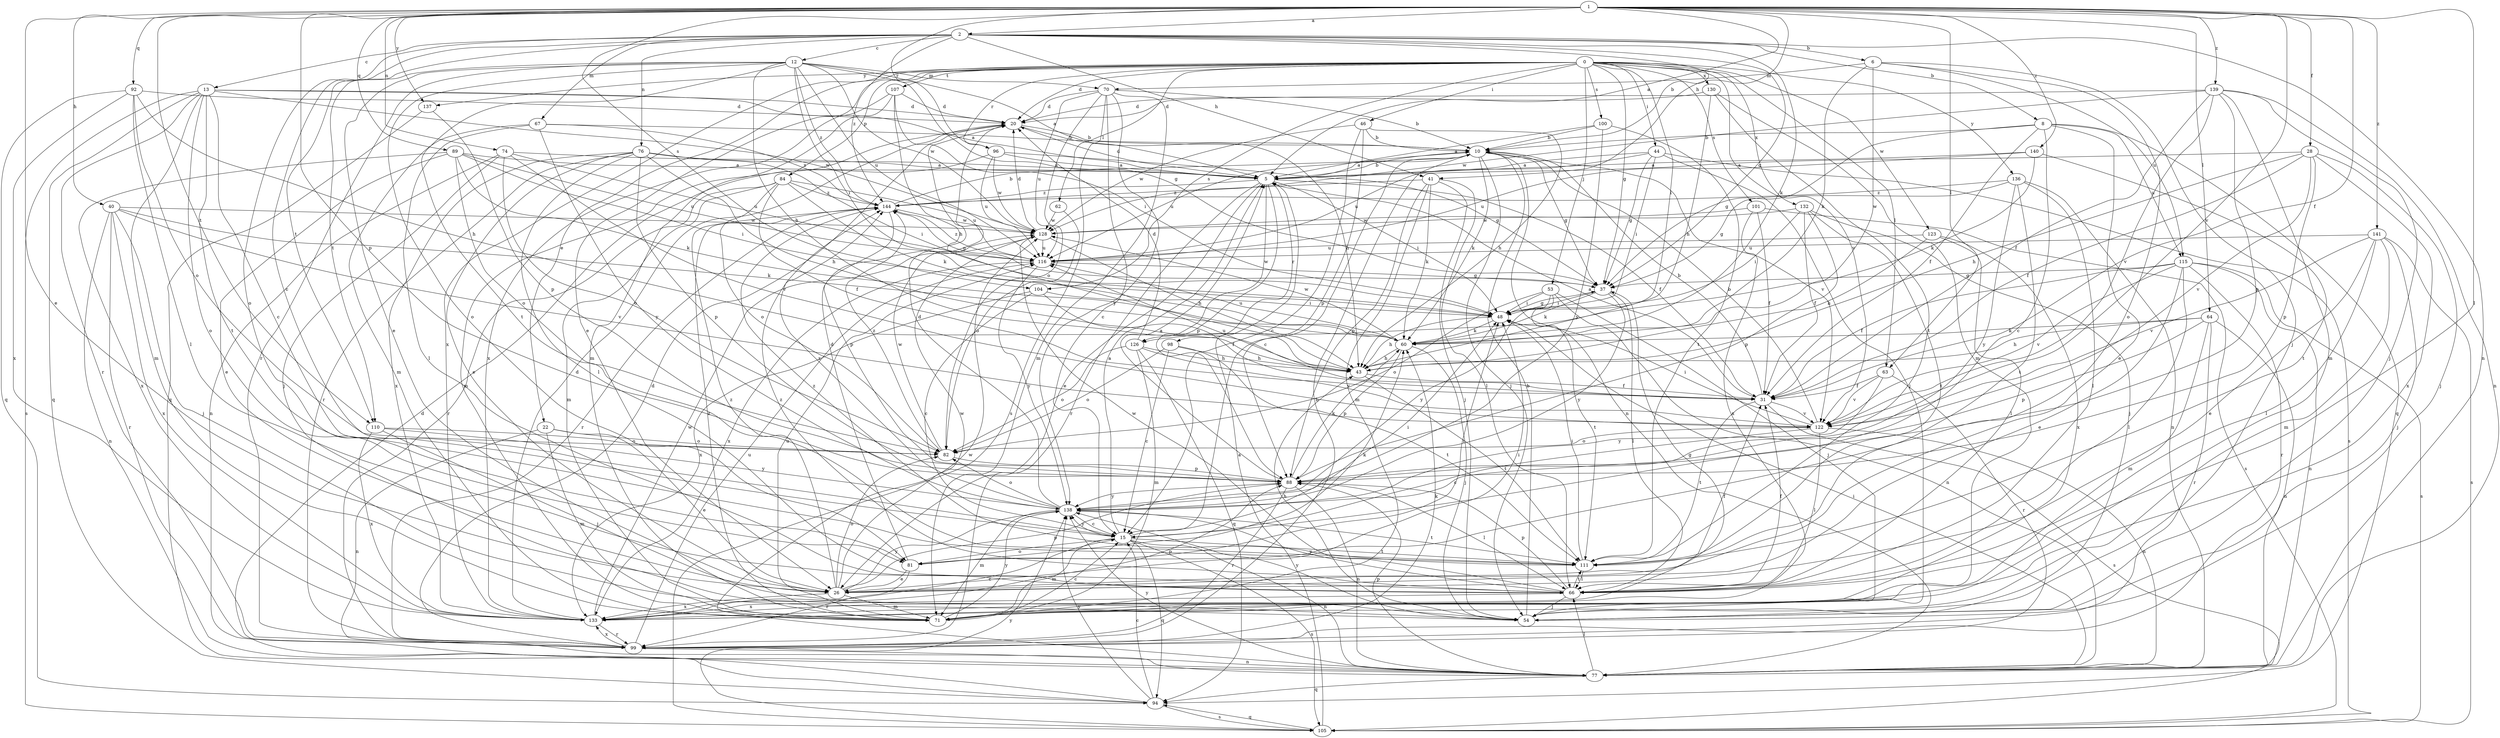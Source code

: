 strict digraph  {
0;
1;
2;
5;
6;
8;
10;
12;
13;
15;
20;
22;
26;
28;
31;
37;
40;
41;
43;
44;
46;
48;
53;
54;
60;
62;
63;
64;
66;
67;
70;
71;
74;
76;
77;
81;
82;
84;
88;
89;
92;
94;
96;
98;
99;
100;
101;
104;
105;
107;
110;
111;
115;
116;
122;
123;
126;
128;
130;
132;
133;
136;
137;
138;
139;
140;
141;
144;
0 -> 20  [label=d];
0 -> 22  [label=e];
0 -> 26  [label=e];
0 -> 37  [label=g];
0 -> 44  [label=i];
0 -> 46  [label=i];
0 -> 48  [label=i];
0 -> 53  [label=j];
0 -> 62  [label=l];
0 -> 63  [label=l];
0 -> 84  [label=p];
0 -> 96  [label=r];
0 -> 100  [label=s];
0 -> 101  [label=s];
0 -> 104  [label=s];
0 -> 107  [label=t];
0 -> 122  [label=v];
0 -> 123  [label=w];
0 -> 130  [label=x];
0 -> 132  [label=x];
0 -> 133  [label=x];
0 -> 136  [label=y];
0 -> 137  [label=y];
1 -> 2  [label=a];
1 -> 5  [label=a];
1 -> 26  [label=e];
1 -> 28  [label=f];
1 -> 31  [label=f];
1 -> 40  [label=h];
1 -> 41  [label=h];
1 -> 63  [label=l];
1 -> 64  [label=l];
1 -> 66  [label=l];
1 -> 74  [label=n];
1 -> 88  [label=p];
1 -> 89  [label=q];
1 -> 92  [label=q];
1 -> 96  [label=r];
1 -> 104  [label=s];
1 -> 110  [label=t];
1 -> 122  [label=v];
1 -> 137  [label=y];
1 -> 139  [label=z];
1 -> 140  [label=z];
1 -> 141  [label=z];
2 -> 6  [label=b];
2 -> 8  [label=b];
2 -> 10  [label=b];
2 -> 12  [label=c];
2 -> 13  [label=c];
2 -> 15  [label=c];
2 -> 37  [label=g];
2 -> 41  [label=h];
2 -> 60  [label=k];
2 -> 67  [label=m];
2 -> 76  [label=n];
2 -> 77  [label=n];
2 -> 81  [label=o];
2 -> 110  [label=t];
2 -> 144  [label=z];
5 -> 10  [label=b];
5 -> 20  [label=d];
5 -> 26  [label=e];
5 -> 31  [label=f];
5 -> 48  [label=i];
5 -> 88  [label=p];
5 -> 98  [label=r];
5 -> 99  [label=r];
5 -> 126  [label=w];
5 -> 144  [label=z];
6 -> 54  [label=j];
6 -> 60  [label=k];
6 -> 70  [label=m];
6 -> 81  [label=o];
6 -> 115  [label=u];
6 -> 126  [label=w];
8 -> 10  [label=b];
8 -> 15  [label=c];
8 -> 26  [label=e];
8 -> 31  [label=f];
8 -> 37  [label=g];
8 -> 94  [label=q];
8 -> 115  [label=u];
10 -> 5  [label=a];
10 -> 15  [label=c];
10 -> 37  [label=g];
10 -> 54  [label=j];
10 -> 60  [label=k];
10 -> 77  [label=n];
10 -> 116  [label=u];
10 -> 122  [label=v];
12 -> 5  [label=a];
12 -> 26  [label=e];
12 -> 37  [label=g];
12 -> 43  [label=h];
12 -> 48  [label=i];
12 -> 70  [label=m];
12 -> 81  [label=o];
12 -> 99  [label=r];
12 -> 110  [label=t];
12 -> 111  [label=t];
12 -> 116  [label=u];
12 -> 128  [label=w];
12 -> 144  [label=z];
13 -> 5  [label=a];
13 -> 15  [label=c];
13 -> 20  [label=d];
13 -> 71  [label=m];
13 -> 81  [label=o];
13 -> 94  [label=q];
13 -> 99  [label=r];
13 -> 105  [label=s];
13 -> 111  [label=t];
13 -> 128  [label=w];
15 -> 5  [label=a];
15 -> 48  [label=i];
15 -> 71  [label=m];
15 -> 77  [label=n];
15 -> 81  [label=o];
15 -> 94  [label=q];
15 -> 105  [label=s];
15 -> 111  [label=t];
15 -> 138  [label=y];
20 -> 10  [label=b];
20 -> 43  [label=h];
22 -> 26  [label=e];
22 -> 71  [label=m];
22 -> 77  [label=n];
22 -> 82  [label=o];
26 -> 31  [label=f];
26 -> 48  [label=i];
26 -> 71  [label=m];
26 -> 82  [label=o];
26 -> 88  [label=p];
26 -> 128  [label=w];
26 -> 133  [label=x];
26 -> 138  [label=y];
26 -> 144  [label=z];
28 -> 5  [label=a];
28 -> 31  [label=f];
28 -> 43  [label=h];
28 -> 54  [label=j];
28 -> 88  [label=p];
28 -> 122  [label=v];
28 -> 133  [label=x];
31 -> 5  [label=a];
31 -> 10  [label=b];
31 -> 105  [label=s];
31 -> 111  [label=t];
31 -> 116  [label=u];
31 -> 122  [label=v];
37 -> 48  [label=i];
37 -> 60  [label=k];
37 -> 66  [label=l];
37 -> 138  [label=y];
40 -> 54  [label=j];
40 -> 60  [label=k];
40 -> 77  [label=n];
40 -> 99  [label=r];
40 -> 122  [label=v];
40 -> 128  [label=w];
40 -> 133  [label=x];
41 -> 54  [label=j];
41 -> 60  [label=k];
41 -> 66  [label=l];
41 -> 71  [label=m];
41 -> 88  [label=p];
41 -> 144  [label=z];
43 -> 31  [label=f];
43 -> 111  [label=t];
44 -> 5  [label=a];
44 -> 37  [label=g];
44 -> 48  [label=i];
44 -> 54  [label=j];
44 -> 105  [label=s];
44 -> 116  [label=u];
46 -> 10  [label=b];
46 -> 15  [label=c];
46 -> 43  [label=h];
46 -> 88  [label=p];
46 -> 128  [label=w];
48 -> 37  [label=g];
48 -> 43  [label=h];
48 -> 60  [label=k];
53 -> 48  [label=i];
53 -> 54  [label=j];
53 -> 77  [label=n];
53 -> 82  [label=o];
53 -> 111  [label=t];
53 -> 138  [label=y];
54 -> 10  [label=b];
54 -> 43  [label=h];
54 -> 138  [label=y];
60 -> 43  [label=h];
60 -> 54  [label=j];
60 -> 88  [label=p];
60 -> 116  [label=u];
60 -> 128  [label=w];
62 -> 82  [label=o];
62 -> 128  [label=w];
63 -> 31  [label=f];
63 -> 99  [label=r];
63 -> 122  [label=v];
63 -> 138  [label=y];
64 -> 43  [label=h];
64 -> 60  [label=k];
64 -> 71  [label=m];
64 -> 77  [label=n];
64 -> 88  [label=p];
64 -> 99  [label=r];
66 -> 31  [label=f];
66 -> 54  [label=j];
66 -> 88  [label=p];
66 -> 111  [label=t];
66 -> 128  [label=w];
66 -> 133  [label=x];
66 -> 138  [label=y];
66 -> 144  [label=z];
67 -> 10  [label=b];
67 -> 66  [label=l];
67 -> 71  [label=m];
67 -> 138  [label=y];
67 -> 144  [label=z];
70 -> 10  [label=b];
70 -> 15  [label=c];
70 -> 20  [label=d];
70 -> 71  [label=m];
70 -> 82  [label=o];
70 -> 105  [label=s];
70 -> 116  [label=u];
70 -> 138  [label=y];
71 -> 15  [label=c];
71 -> 116  [label=u];
71 -> 138  [label=y];
71 -> 144  [label=z];
74 -> 5  [label=a];
74 -> 54  [label=j];
74 -> 77  [label=n];
74 -> 82  [label=o];
74 -> 116  [label=u];
74 -> 122  [label=v];
76 -> 5  [label=a];
76 -> 26  [label=e];
76 -> 43  [label=h];
76 -> 48  [label=i];
76 -> 66  [label=l];
76 -> 88  [label=p];
76 -> 99  [label=r];
76 -> 133  [label=x];
77 -> 48  [label=i];
77 -> 66  [label=l];
77 -> 88  [label=p];
77 -> 94  [label=q];
77 -> 128  [label=w];
77 -> 138  [label=y];
81 -> 20  [label=d];
81 -> 26  [label=e];
81 -> 48  [label=i];
81 -> 60  [label=k];
81 -> 99  [label=r];
82 -> 88  [label=p];
82 -> 128  [label=w];
82 -> 144  [label=z];
84 -> 31  [label=f];
84 -> 60  [label=k];
84 -> 71  [label=m];
84 -> 82  [label=o];
84 -> 99  [label=r];
84 -> 116  [label=u];
84 -> 144  [label=z];
88 -> 5  [label=a];
88 -> 60  [label=k];
88 -> 66  [label=l];
88 -> 77  [label=n];
88 -> 99  [label=r];
88 -> 138  [label=y];
89 -> 5  [label=a];
89 -> 26  [label=e];
89 -> 48  [label=i];
89 -> 60  [label=k];
89 -> 82  [label=o];
89 -> 116  [label=u];
89 -> 133  [label=x];
92 -> 20  [label=d];
92 -> 43  [label=h];
92 -> 66  [label=l];
92 -> 82  [label=o];
92 -> 94  [label=q];
92 -> 133  [label=x];
94 -> 15  [label=c];
94 -> 20  [label=d];
94 -> 105  [label=s];
94 -> 138  [label=y];
96 -> 5  [label=a];
96 -> 37  [label=g];
96 -> 71  [label=m];
96 -> 116  [label=u];
96 -> 128  [label=w];
98 -> 15  [label=c];
98 -> 43  [label=h];
98 -> 82  [label=o];
98 -> 111  [label=t];
99 -> 10  [label=b];
99 -> 20  [label=d];
99 -> 60  [label=k];
99 -> 77  [label=n];
99 -> 116  [label=u];
99 -> 133  [label=x];
100 -> 5  [label=a];
100 -> 10  [label=b];
100 -> 111  [label=t];
100 -> 138  [label=y];
101 -> 31  [label=f];
101 -> 105  [label=s];
101 -> 128  [label=w];
101 -> 133  [label=x];
104 -> 15  [label=c];
104 -> 31  [label=f];
104 -> 48  [label=i];
104 -> 133  [label=x];
105 -> 5  [label=a];
105 -> 94  [label=q];
105 -> 138  [label=y];
107 -> 20  [label=d];
107 -> 43  [label=h];
107 -> 48  [label=i];
107 -> 71  [label=m];
107 -> 133  [label=x];
110 -> 54  [label=j];
110 -> 82  [label=o];
110 -> 133  [label=x];
110 -> 138  [label=y];
111 -> 48  [label=i];
111 -> 66  [label=l];
111 -> 144  [label=z];
115 -> 26  [label=e];
115 -> 31  [label=f];
115 -> 37  [label=g];
115 -> 66  [label=l];
115 -> 77  [label=n];
115 -> 99  [label=r];
115 -> 105  [label=s];
115 -> 122  [label=v];
116 -> 37  [label=g];
116 -> 133  [label=x];
116 -> 138  [label=y];
116 -> 144  [label=z];
122 -> 10  [label=b];
122 -> 15  [label=c];
122 -> 48  [label=i];
122 -> 66  [label=l];
122 -> 77  [label=n];
122 -> 82  [label=o];
123 -> 43  [label=h];
123 -> 66  [label=l];
123 -> 116  [label=u];
123 -> 133  [label=x];
126 -> 20  [label=d];
126 -> 43  [label=h];
126 -> 71  [label=m];
126 -> 82  [label=o];
126 -> 94  [label=q];
126 -> 122  [label=v];
128 -> 20  [label=d];
128 -> 43  [label=h];
128 -> 116  [label=u];
130 -> 20  [label=d];
130 -> 43  [label=h];
130 -> 71  [label=m];
130 -> 111  [label=t];
132 -> 31  [label=f];
132 -> 48  [label=i];
132 -> 54  [label=j];
132 -> 88  [label=p];
132 -> 111  [label=t];
132 -> 128  [label=w];
133 -> 15  [label=c];
133 -> 20  [label=d];
133 -> 37  [label=g];
133 -> 88  [label=p];
133 -> 99  [label=r];
133 -> 128  [label=w];
136 -> 37  [label=g];
136 -> 66  [label=l];
136 -> 77  [label=n];
136 -> 111  [label=t];
136 -> 138  [label=y];
136 -> 144  [label=z];
137 -> 88  [label=p];
137 -> 94  [label=q];
138 -> 15  [label=c];
138 -> 20  [label=d];
138 -> 71  [label=m];
138 -> 82  [label=o];
138 -> 111  [label=t];
138 -> 144  [label=z];
139 -> 20  [label=d];
139 -> 31  [label=f];
139 -> 54  [label=j];
139 -> 71  [label=m];
139 -> 77  [label=n];
139 -> 88  [label=p];
139 -> 122  [label=v];
139 -> 128  [label=w];
140 -> 5  [label=a];
140 -> 60  [label=k];
140 -> 111  [label=t];
140 -> 116  [label=u];
141 -> 26  [label=e];
141 -> 54  [label=j];
141 -> 66  [label=l];
141 -> 71  [label=m];
141 -> 105  [label=s];
141 -> 116  [label=u];
141 -> 122  [label=v];
144 -> 10  [label=b];
144 -> 37  [label=g];
144 -> 88  [label=p];
144 -> 99  [label=r];
144 -> 128  [label=w];
}
